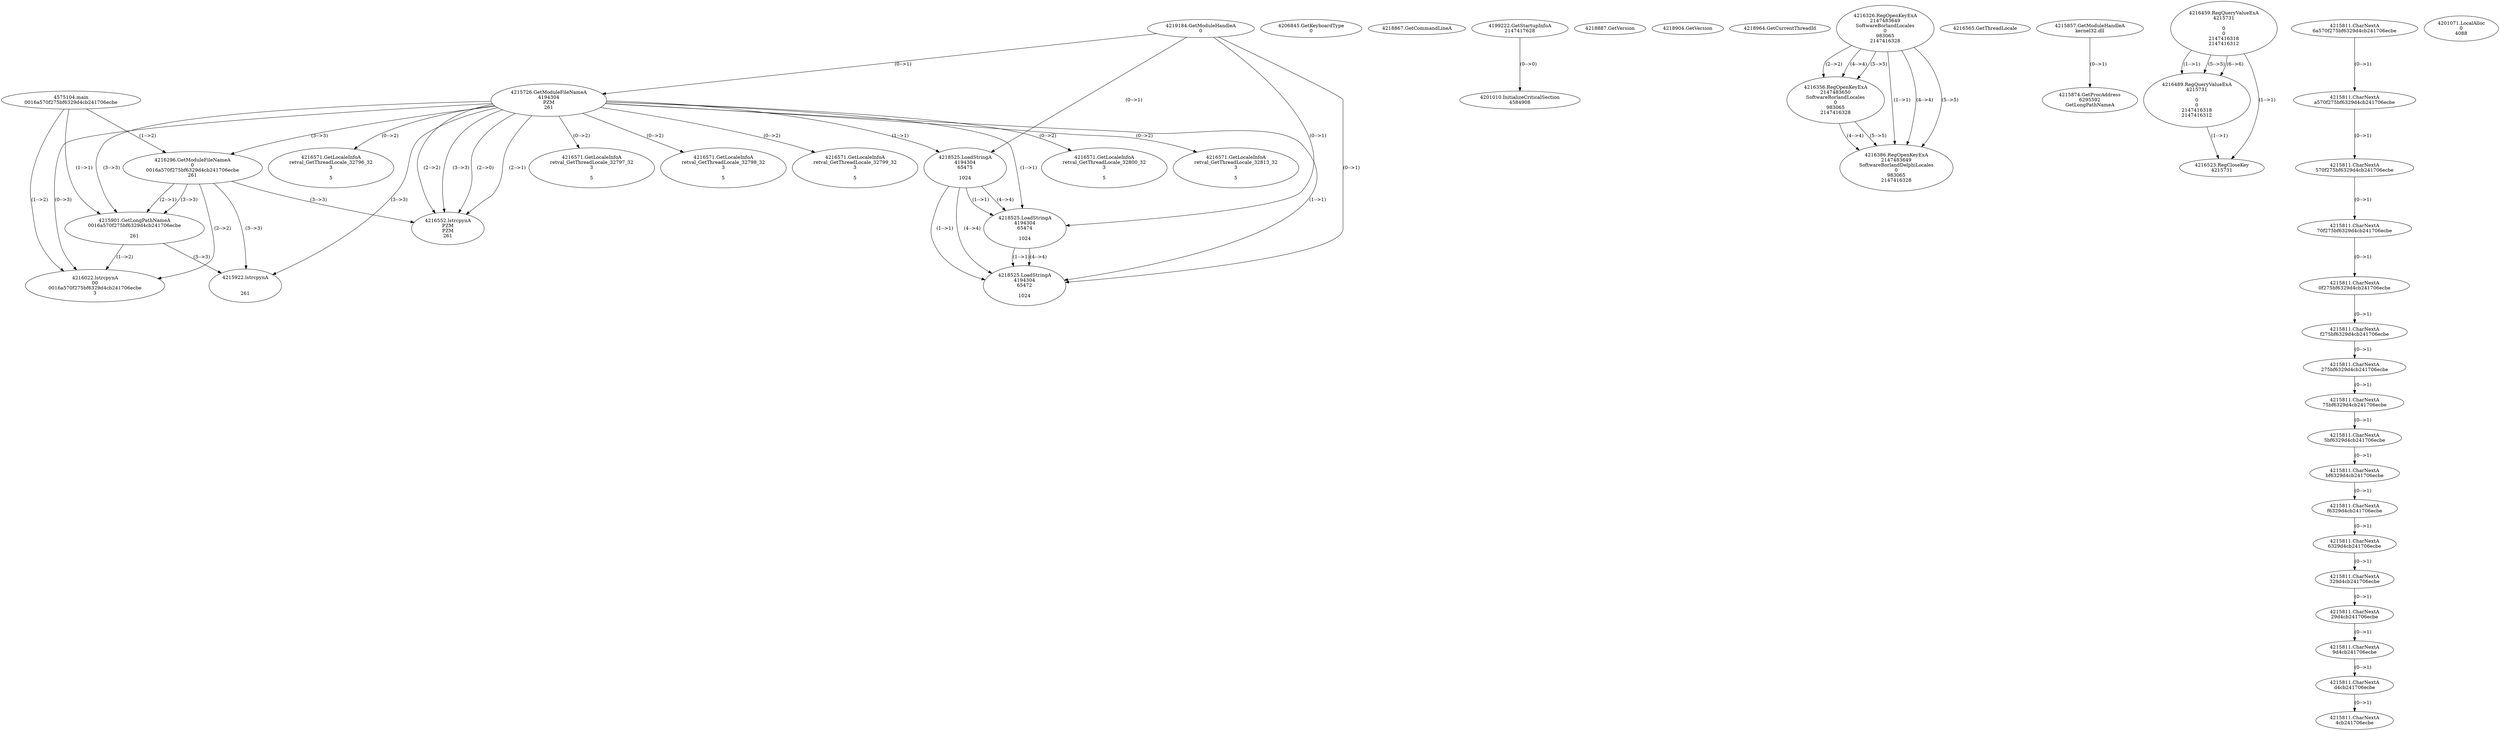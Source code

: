 // Global SCDG with merge call
digraph {
	0 [label="4575104.main
0016a570f275bf6329d4cb241706ecbe"]
	1 [label="4219184.GetModuleHandleA
0"]
	2 [label="4206845.GetKeyboardType
0"]
	3 [label="4218867.GetCommandLineA
"]
	4 [label="4199222.GetStartupInfoA
2147417628"]
	5 [label="4218887.GetVersion
"]
	6 [label="4218904.GetVersion
"]
	7 [label="4218964.GetCurrentThreadId
"]
	8 [label="4215726.GetModuleFileNameA
4194304
PZM
261"]
	1 -> 8 [label="(0-->1)"]
	9 [label="4216296.GetModuleFileNameA
0
0016a570f275bf6329d4cb241706ecbe
261"]
	0 -> 9 [label="(1-->2)"]
	8 -> 9 [label="(3-->3)"]
	10 [label="4216326.RegOpenKeyExA
2147483649
Software\Borland\Locales
0
983065
2147416328"]
	11 [label="4216356.RegOpenKeyExA
2147483650
Software\Borland\Locales
0
983065
2147416328"]
	10 -> 11 [label="(2-->2)"]
	10 -> 11 [label="(4-->4)"]
	10 -> 11 [label="(5-->5)"]
	12 [label="4216386.RegOpenKeyExA
2147483649
Software\Borland\Delphi\Locales
0
983065
2147416328"]
	10 -> 12 [label="(1-->1)"]
	10 -> 12 [label="(4-->4)"]
	11 -> 12 [label="(4-->4)"]
	10 -> 12 [label="(5-->5)"]
	11 -> 12 [label="(5-->5)"]
	13 [label="4216552.lstrcpynA
PZM
PZM
261"]
	8 -> 13 [label="(2-->1)"]
	8 -> 13 [label="(2-->2)"]
	8 -> 13 [label="(3-->3)"]
	9 -> 13 [label="(3-->3)"]
	8 -> 13 [label="(2-->0)"]
	14 [label="4216565.GetThreadLocale
"]
	15 [label="4216571.GetLocaleInfoA
retval_GetThreadLocale_32813_32
3

5"]
	8 -> 15 [label="(0-->2)"]
	16 [label="4215857.GetModuleHandleA
kernel32.dll"]
	17 [label="4215874.GetProcAddress
6295592
GetLongPathNameA"]
	16 -> 17 [label="(0-->1)"]
	18 [label="4215901.GetLongPathNameA
0016a570f275bf6329d4cb241706ecbe

261"]
	0 -> 18 [label="(1-->1)"]
	9 -> 18 [label="(2-->1)"]
	8 -> 18 [label="(3-->3)"]
	9 -> 18 [label="(3-->3)"]
	19 [label="4215922.lstrcpynA


261"]
	8 -> 19 [label="(3-->3)"]
	9 -> 19 [label="(3-->3)"]
	18 -> 19 [label="(3-->3)"]
	20 [label="4216459.RegQueryValueExA
4215731

0
0
2147416318
2147416312"]
	21 [label="4216489.RegQueryValueExA
4215731

0
0
2147416318
2147416312"]
	20 -> 21 [label="(1-->1)"]
	20 -> 21 [label="(5-->5)"]
	20 -> 21 [label="(6-->6)"]
	22 [label="4216523.RegCloseKey
4215731"]
	20 -> 22 [label="(1-->1)"]
	21 -> 22 [label="(1-->1)"]
	23 [label="4216022.lstrcpynA
00
0016a570f275bf6329d4cb241706ecbe
3"]
	0 -> 23 [label="(1-->2)"]
	9 -> 23 [label="(2-->2)"]
	18 -> 23 [label="(1-->2)"]
	8 -> 23 [label="(0-->3)"]
	24 [label="4215811.CharNextA
6a570f275bf6329d4cb241706ecbe"]
	25 [label="4215811.CharNextA
a570f275bf6329d4cb241706ecbe"]
	24 -> 25 [label="(0-->1)"]
	26 [label="4215811.CharNextA
570f275bf6329d4cb241706ecbe"]
	25 -> 26 [label="(0-->1)"]
	27 [label="4215811.CharNextA
70f275bf6329d4cb241706ecbe"]
	26 -> 27 [label="(0-->1)"]
	28 [label="4215811.CharNextA
0f275bf6329d4cb241706ecbe"]
	27 -> 28 [label="(0-->1)"]
	29 [label="4215811.CharNextA
f275bf6329d4cb241706ecbe"]
	28 -> 29 [label="(0-->1)"]
	30 [label="4215811.CharNextA
275bf6329d4cb241706ecbe"]
	29 -> 30 [label="(0-->1)"]
	31 [label="4215811.CharNextA
75bf6329d4cb241706ecbe"]
	30 -> 31 [label="(0-->1)"]
	32 [label="4215811.CharNextA
5bf6329d4cb241706ecbe"]
	31 -> 32 [label="(0-->1)"]
	33 [label="4215811.CharNextA
bf6329d4cb241706ecbe"]
	32 -> 33 [label="(0-->1)"]
	34 [label="4215811.CharNextA
f6329d4cb241706ecbe"]
	33 -> 34 [label="(0-->1)"]
	35 [label="4215811.CharNextA
6329d4cb241706ecbe"]
	34 -> 35 [label="(0-->1)"]
	36 [label="4215811.CharNextA
329d4cb241706ecbe"]
	35 -> 36 [label="(0-->1)"]
	37 [label="4215811.CharNextA
29d4cb241706ecbe"]
	36 -> 37 [label="(0-->1)"]
	38 [label="4215811.CharNextA
9d4cb241706ecbe"]
	37 -> 38 [label="(0-->1)"]
	39 [label="4215811.CharNextA
d4cb241706ecbe"]
	38 -> 39 [label="(0-->1)"]
	40 [label="4215811.CharNextA
4cb241706ecbe"]
	39 -> 40 [label="(0-->1)"]
	41 [label="4216571.GetLocaleInfoA
retval_GetThreadLocale_32796_32
3

5"]
	8 -> 41 [label="(0-->2)"]
	42 [label="4218525.LoadStringA
4194304
65475

1024"]
	1 -> 42 [label="(0-->1)"]
	8 -> 42 [label="(1-->1)"]
	43 [label="4201010.InitializeCriticalSection
4584908"]
	4 -> 43 [label="(0-->0)"]
	44 [label="4201071.LocalAlloc
0
4088"]
	45 [label="4218525.LoadStringA
4194304
65474

1024"]
	1 -> 45 [label="(0-->1)"]
	8 -> 45 [label="(1-->1)"]
	42 -> 45 [label="(1-->1)"]
	42 -> 45 [label="(4-->4)"]
	46 [label="4218525.LoadStringA
4194304
65472

1024"]
	1 -> 46 [label="(0-->1)"]
	8 -> 46 [label="(1-->1)"]
	42 -> 46 [label="(1-->1)"]
	45 -> 46 [label="(1-->1)"]
	42 -> 46 [label="(4-->4)"]
	45 -> 46 [label="(4-->4)"]
	47 [label="4216571.GetLocaleInfoA
retval_GetThreadLocale_32797_32
3

5"]
	8 -> 47 [label="(0-->2)"]
	48 [label="4216571.GetLocaleInfoA
retval_GetThreadLocale_32798_32
3

5"]
	8 -> 48 [label="(0-->2)"]
	49 [label="4216571.GetLocaleInfoA
retval_GetThreadLocale_32799_32
3

5"]
	8 -> 49 [label="(0-->2)"]
	50 [label="4216571.GetLocaleInfoA
retval_GetThreadLocale_32800_32
3

5"]
	8 -> 50 [label="(0-->2)"]
}
